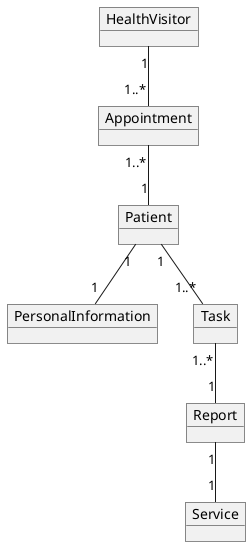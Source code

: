 @startuml
object HealthVisitor
object Appointment
object Patient
object PersonalInformation
object Task
object Report
object Service

HealthVisitor "1" -- "1..*" Appointment
Appointment "1..*" -- "1" Patient
Patient "1" -- "1" PersonalInformation
Patient "1" -- "1..*" Task
Task "1..*" -- "1" Report
Report "1" -- "1" Service
@enduml
